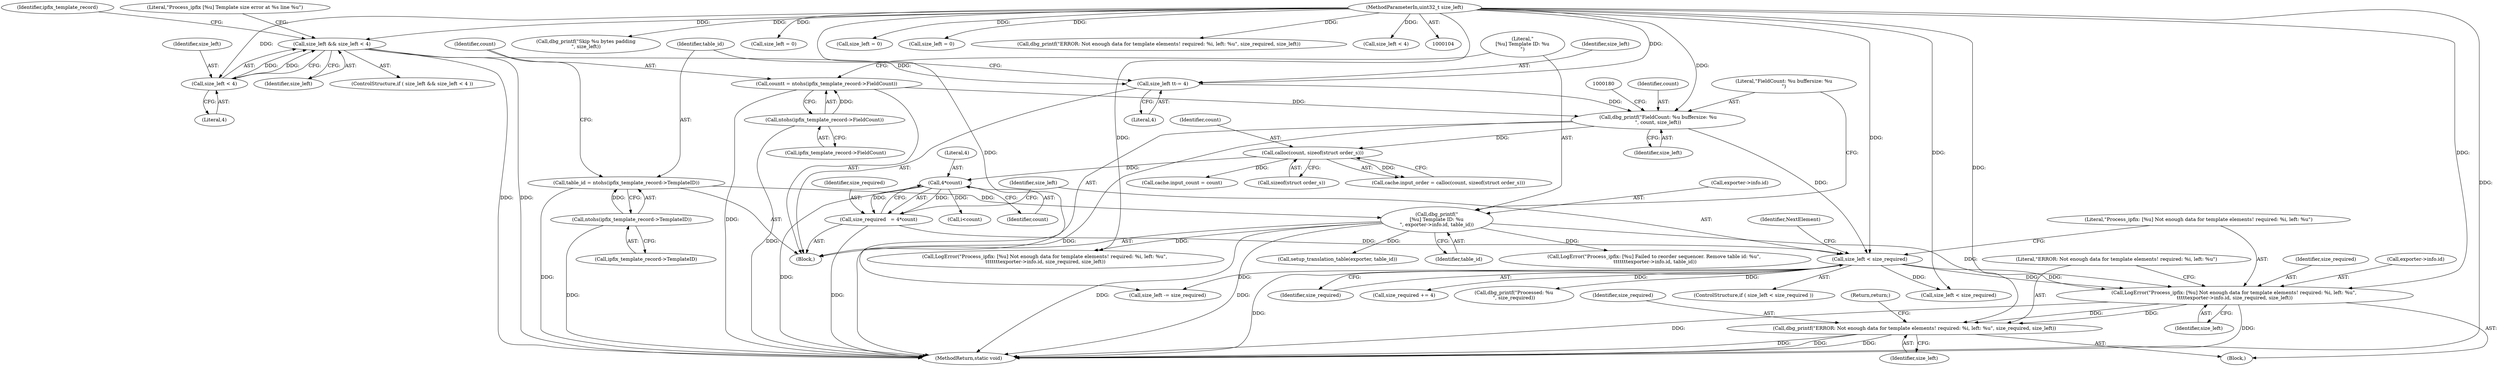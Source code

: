 digraph "0_nfdump_3b006ededaf351f1723aea6c727c9edd1b1fff9b@pointer" {
"1000287" [label="(Call,LogError(\"Process_ipfix: [%u] Not enough data for template elements! required: %i, left: %u\", \n\t\t\t\t\texporter->info.id, size_required, size_left))"];
"1000166" [label="(Call,dbg_printf(\"\n[%u] Template ID: %u\n\", exporter->info.id, table_id))"];
"1000154" [label="(Call,table_id = ntohs(ipfix_template_record->TemplateID))"];
"1000156" [label="(Call,ntohs(ipfix_template_record->TemplateID))"];
"1000283" [label="(Call,size_left < size_required)"];
"1000174" [label="(Call,dbg_printf(\"FieldCount: %u buffersize: %u\n\", count, size_left))"];
"1000160" [label="(Call,count\t = ntohs(ipfix_template_record->FieldCount))"];
"1000162" [label="(Call,ntohs(ipfix_template_record->FieldCount))"];
"1000151" [label="(Call,size_left \t\t-= 4)"];
"1000125" [label="(Call,size_left && size_left < 4)"];
"1000127" [label="(Call,size_left < 4)"];
"1000107" [label="(MethodParameterIn,uint32_t size_left)"];
"1000277" [label="(Call,size_required   = 4*count)"];
"1000279" [label="(Call,4*count)"];
"1000252" [label="(Call,calloc(count, sizeof(struct order_s)))"];
"1000296" [label="(Call,dbg_printf(\"ERROR: Not enough data for template elements! required: %i, left: %u\", size_required, size_left))"];
"1000282" [label="(ControlStructure,if ( size_left < size_required ))"];
"1000393" [label="(Call,size_left < size_required)"];
"1000125" [label="(Call,size_left && size_left < 4)"];
"1000177" [label="(Identifier,size_left)"];
"1000129" [label="(Literal,4)"];
"1000154" [label="(Call,table_id = ntohs(ipfix_template_record->TemplateID))"];
"1000397" [label="(Call,LogError(\"Process_ipfix: [%u] Not enough data for template elements! required: %i, left: %u\", \n\t\t\t\t\t\t\texporter->info.id, size_required, size_left))"];
"1000558" [label="(Call,setup_translation_table(exporter, table_id))"];
"1000116" [label="(Block,)"];
"1000632" [label="(Call,dbg_printf(\"Skip %u bytes padding\n\", size_left))"];
"1000285" [label="(Identifier,size_required)"];
"1000155" [label="(Identifier,table_id)"];
"1000167" [label="(Literal,\"\n[%u] Template ID: %u\n\")"];
"1000128" [label="(Identifier,size_left)"];
"1000617" [label="(Call,size_left -= size_required)"];
"1000147" [label="(Identifier,ipfix_template_record)"];
"1000142" [label="(Call,size_left = 0)"];
"1000647" [label="(MethodReturn,static void)"];
"1000312" [label="(Call,i<count)"];
"1000389" [label="(Call,size_required += 4)"];
"1000278" [label="(Identifier,size_required)"];
"1000279" [label="(Call,4*count)"];
"1000298" [label="(Identifier,size_required)"];
"1000127" [label="(Call,size_left < 4)"];
"1000302" [label="(Identifier,NextElement)"];
"1000288" [label="(Literal,\"Process_ipfix: [%u] Not enough data for template elements! required: %i, left: %u\")"];
"1000174" [label="(Call,dbg_printf(\"FieldCount: %u buffersize: %u\n\", count, size_left))"];
"1000635" [label="(Call,size_left = 0)"];
"1000283" [label="(Call,size_left < size_required)"];
"1000151" [label="(Call,size_left \t\t-= 4)"];
"1000296" [label="(Call,dbg_printf(\"ERROR: Not enough data for template elements! required: %i, left: %u\", size_required, size_left))"];
"1000152" [label="(Identifier,size_left)"];
"1000168" [label="(Call,exporter->info.id)"];
"1000153" [label="(Literal,4)"];
"1000268" [label="(Call,size_left = 0)"];
"1000132" [label="(Literal,\"Process_ipfix [%u] Template size error at %s line %u\")"];
"1000124" [label="(ControlStructure,if ( size_left && size_left < 4 ))"];
"1000289" [label="(Call,exporter->info.id)"];
"1000156" [label="(Call,ntohs(ipfix_template_record->TemplateID))"];
"1000176" [label="(Identifier,count)"];
"1000286" [label="(Block,)"];
"1000406" [label="(Call,dbg_printf(\"ERROR: Not enough data for template elements! required: %i, left: %u\", size_required, size_left))"];
"1000294" [label="(Identifier,size_required)"];
"1000163" [label="(Call,ipfix_template_record->FieldCount)"];
"1000248" [label="(Call,cache.input_order = calloc(count, sizeof(struct order_s)))"];
"1000175" [label="(Literal,\"FieldCount: %u buffersize: %u\n\")"];
"1000272" [label="(Call,cache.input_count = count)"];
"1000297" [label="(Literal,\"ERROR: Not enough data for template elements! required: %i, left: %u\")"];
"1000160" [label="(Call,count\t = ntohs(ipfix_template_record->FieldCount))"];
"1000299" [label="(Identifier,size_left)"];
"1000173" [label="(Identifier,table_id)"];
"1000280" [label="(Literal,4)"];
"1000254" [label="(Call,sizeof(struct order_s))"];
"1000455" [label="(Call,dbg_printf(\"Processed: %u\n\", size_required))"];
"1000166" [label="(Call,dbg_printf(\"\n[%u] Template ID: %u\n\", exporter->info.id, table_id))"];
"1000277" [label="(Call,size_required   = 4*count)"];
"1000253" [label="(Identifier,count)"];
"1000162" [label="(Call,ntohs(ipfix_template_record->FieldCount))"];
"1000281" [label="(Identifier,count)"];
"1000300" [label="(Return,return;)"];
"1000628" [label="(Call,size_left < 4)"];
"1000287" [label="(Call,LogError(\"Process_ipfix: [%u] Not enough data for template elements! required: %i, left: %u\", \n\t\t\t\t\texporter->info.id, size_required, size_left))"];
"1000107" [label="(MethodParameterIn,uint32_t size_left)"];
"1000157" [label="(Call,ipfix_template_record->TemplateID)"];
"1000295" [label="(Identifier,size_left)"];
"1000161" [label="(Identifier,count)"];
"1000601" [label="(Call,LogError(\"Process_ipfix: [%u] Failed to reorder sequencer. Remove table id: %u\", \n\t\t\t\t\t\t\texporter->info.id, table_id))"];
"1000252" [label="(Call,calloc(count, sizeof(struct order_s)))"];
"1000126" [label="(Identifier,size_left)"];
"1000284" [label="(Identifier,size_left)"];
"1000287" -> "1000286"  [label="AST: "];
"1000287" -> "1000295"  [label="CFG: "];
"1000288" -> "1000287"  [label="AST: "];
"1000289" -> "1000287"  [label="AST: "];
"1000294" -> "1000287"  [label="AST: "];
"1000295" -> "1000287"  [label="AST: "];
"1000297" -> "1000287"  [label="CFG: "];
"1000287" -> "1000647"  [label="DDG: "];
"1000287" -> "1000647"  [label="DDG: "];
"1000166" -> "1000287"  [label="DDG: "];
"1000283" -> "1000287"  [label="DDG: "];
"1000283" -> "1000287"  [label="DDG: "];
"1000107" -> "1000287"  [label="DDG: "];
"1000287" -> "1000296"  [label="DDG: "];
"1000287" -> "1000296"  [label="DDG: "];
"1000166" -> "1000116"  [label="AST: "];
"1000166" -> "1000173"  [label="CFG: "];
"1000167" -> "1000166"  [label="AST: "];
"1000168" -> "1000166"  [label="AST: "];
"1000173" -> "1000166"  [label="AST: "];
"1000175" -> "1000166"  [label="CFG: "];
"1000166" -> "1000647"  [label="DDG: "];
"1000166" -> "1000647"  [label="DDG: "];
"1000154" -> "1000166"  [label="DDG: "];
"1000166" -> "1000397"  [label="DDG: "];
"1000166" -> "1000558"  [label="DDG: "];
"1000166" -> "1000601"  [label="DDG: "];
"1000154" -> "1000116"  [label="AST: "];
"1000154" -> "1000156"  [label="CFG: "];
"1000155" -> "1000154"  [label="AST: "];
"1000156" -> "1000154"  [label="AST: "];
"1000161" -> "1000154"  [label="CFG: "];
"1000154" -> "1000647"  [label="DDG: "];
"1000156" -> "1000154"  [label="DDG: "];
"1000156" -> "1000157"  [label="CFG: "];
"1000157" -> "1000156"  [label="AST: "];
"1000156" -> "1000647"  [label="DDG: "];
"1000283" -> "1000282"  [label="AST: "];
"1000283" -> "1000285"  [label="CFG: "];
"1000284" -> "1000283"  [label="AST: "];
"1000285" -> "1000283"  [label="AST: "];
"1000288" -> "1000283"  [label="CFG: "];
"1000302" -> "1000283"  [label="CFG: "];
"1000283" -> "1000647"  [label="DDG: "];
"1000174" -> "1000283"  [label="DDG: "];
"1000107" -> "1000283"  [label="DDG: "];
"1000277" -> "1000283"  [label="DDG: "];
"1000283" -> "1000389"  [label="DDG: "];
"1000283" -> "1000393"  [label="DDG: "];
"1000283" -> "1000455"  [label="DDG: "];
"1000283" -> "1000617"  [label="DDG: "];
"1000174" -> "1000116"  [label="AST: "];
"1000174" -> "1000177"  [label="CFG: "];
"1000175" -> "1000174"  [label="AST: "];
"1000176" -> "1000174"  [label="AST: "];
"1000177" -> "1000174"  [label="AST: "];
"1000180" -> "1000174"  [label="CFG: "];
"1000174" -> "1000647"  [label="DDG: "];
"1000160" -> "1000174"  [label="DDG: "];
"1000151" -> "1000174"  [label="DDG: "];
"1000107" -> "1000174"  [label="DDG: "];
"1000174" -> "1000252"  [label="DDG: "];
"1000160" -> "1000116"  [label="AST: "];
"1000160" -> "1000162"  [label="CFG: "];
"1000161" -> "1000160"  [label="AST: "];
"1000162" -> "1000160"  [label="AST: "];
"1000167" -> "1000160"  [label="CFG: "];
"1000160" -> "1000647"  [label="DDG: "];
"1000162" -> "1000160"  [label="DDG: "];
"1000162" -> "1000163"  [label="CFG: "];
"1000163" -> "1000162"  [label="AST: "];
"1000162" -> "1000647"  [label="DDG: "];
"1000151" -> "1000116"  [label="AST: "];
"1000151" -> "1000153"  [label="CFG: "];
"1000152" -> "1000151"  [label="AST: "];
"1000153" -> "1000151"  [label="AST: "];
"1000155" -> "1000151"  [label="CFG: "];
"1000125" -> "1000151"  [label="DDG: "];
"1000107" -> "1000151"  [label="DDG: "];
"1000125" -> "1000124"  [label="AST: "];
"1000125" -> "1000126"  [label="CFG: "];
"1000125" -> "1000127"  [label="CFG: "];
"1000126" -> "1000125"  [label="AST: "];
"1000127" -> "1000125"  [label="AST: "];
"1000132" -> "1000125"  [label="CFG: "];
"1000147" -> "1000125"  [label="CFG: "];
"1000125" -> "1000647"  [label="DDG: "];
"1000125" -> "1000647"  [label="DDG: "];
"1000127" -> "1000125"  [label="DDG: "];
"1000127" -> "1000125"  [label="DDG: "];
"1000107" -> "1000125"  [label="DDG: "];
"1000127" -> "1000129"  [label="CFG: "];
"1000128" -> "1000127"  [label="AST: "];
"1000129" -> "1000127"  [label="AST: "];
"1000107" -> "1000127"  [label="DDG: "];
"1000107" -> "1000104"  [label="AST: "];
"1000107" -> "1000647"  [label="DDG: "];
"1000107" -> "1000142"  [label="DDG: "];
"1000107" -> "1000268"  [label="DDG: "];
"1000107" -> "1000296"  [label="DDG: "];
"1000107" -> "1000393"  [label="DDG: "];
"1000107" -> "1000397"  [label="DDG: "];
"1000107" -> "1000406"  [label="DDG: "];
"1000107" -> "1000617"  [label="DDG: "];
"1000107" -> "1000628"  [label="DDG: "];
"1000107" -> "1000632"  [label="DDG: "];
"1000107" -> "1000635"  [label="DDG: "];
"1000277" -> "1000116"  [label="AST: "];
"1000277" -> "1000279"  [label="CFG: "];
"1000278" -> "1000277"  [label="AST: "];
"1000279" -> "1000277"  [label="AST: "];
"1000284" -> "1000277"  [label="CFG: "];
"1000277" -> "1000647"  [label="DDG: "];
"1000279" -> "1000277"  [label="DDG: "];
"1000279" -> "1000277"  [label="DDG: "];
"1000279" -> "1000281"  [label="CFG: "];
"1000280" -> "1000279"  [label="AST: "];
"1000281" -> "1000279"  [label="AST: "];
"1000279" -> "1000647"  [label="DDG: "];
"1000252" -> "1000279"  [label="DDG: "];
"1000279" -> "1000312"  [label="DDG: "];
"1000252" -> "1000248"  [label="AST: "];
"1000252" -> "1000254"  [label="CFG: "];
"1000253" -> "1000252"  [label="AST: "];
"1000254" -> "1000252"  [label="AST: "];
"1000248" -> "1000252"  [label="CFG: "];
"1000252" -> "1000248"  [label="DDG: "];
"1000252" -> "1000272"  [label="DDG: "];
"1000296" -> "1000286"  [label="AST: "];
"1000296" -> "1000299"  [label="CFG: "];
"1000297" -> "1000296"  [label="AST: "];
"1000298" -> "1000296"  [label="AST: "];
"1000299" -> "1000296"  [label="AST: "];
"1000300" -> "1000296"  [label="CFG: "];
"1000296" -> "1000647"  [label="DDG: "];
"1000296" -> "1000647"  [label="DDG: "];
"1000296" -> "1000647"  [label="DDG: "];
}
